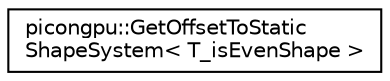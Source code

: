 digraph "Graphical Class Hierarchy"
{
 // LATEX_PDF_SIZE
  edge [fontname="Helvetica",fontsize="10",labelfontname="Helvetica",labelfontsize="10"];
  node [fontname="Helvetica",fontsize="10",shape=record];
  rankdir="LR";
  Node0 [label="picongpu::GetOffsetToStatic\lShapeSystem\< T_isEvenShape \>",height=0.2,width=0.4,color="black", fillcolor="white", style="filled",URL="$structpicongpu_1_1_get_offset_to_static_shape_system.html",tooltip="calculate offset to move coordinate system in an easy to use system"];
}
